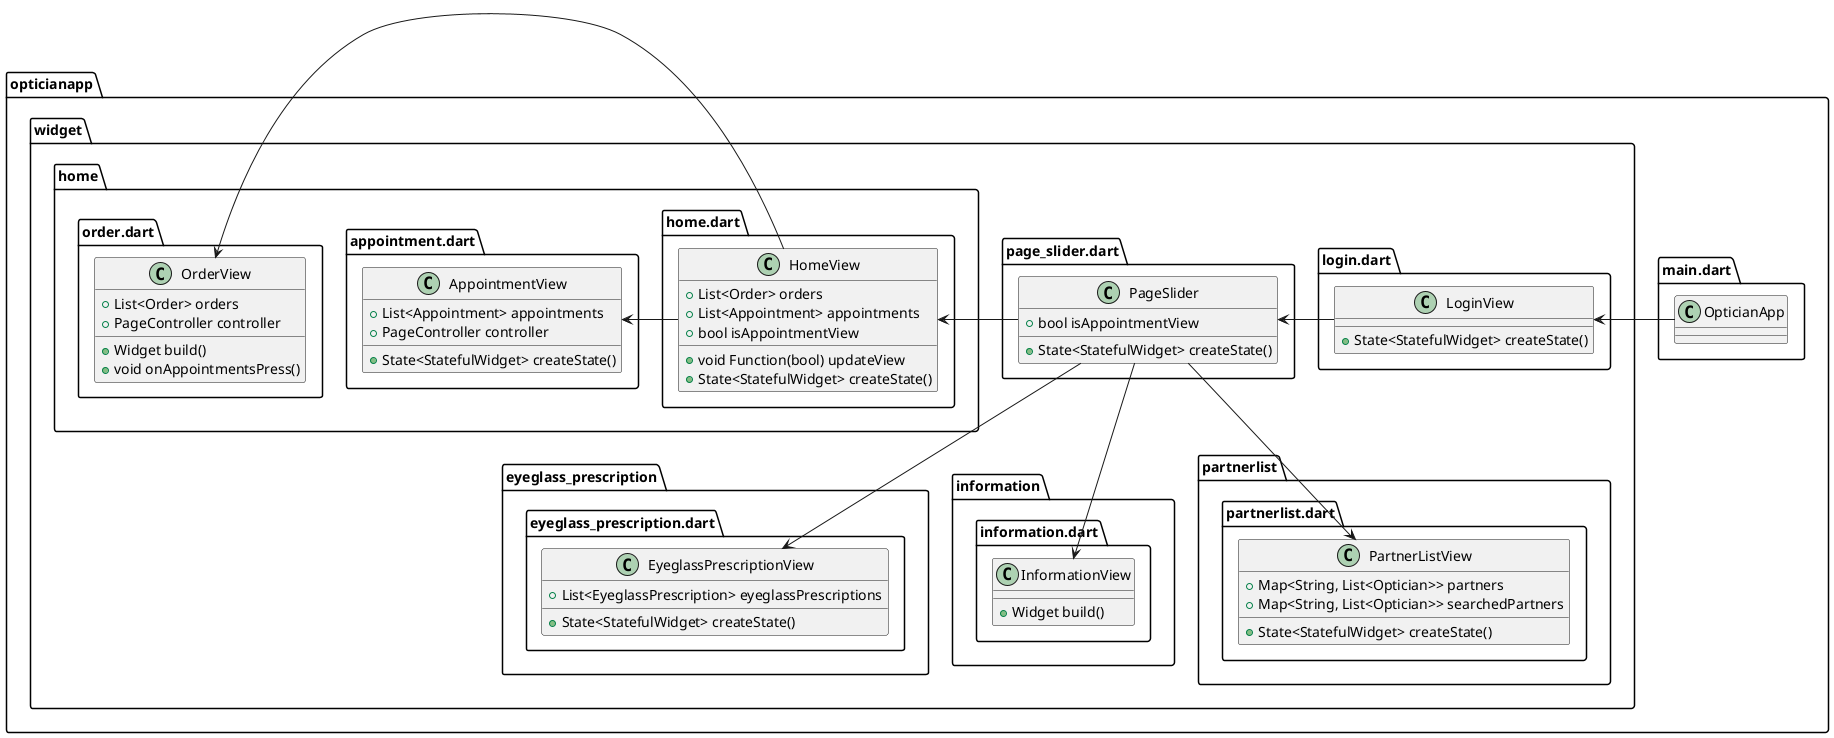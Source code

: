 @startuml
set namespaceSeparator ::

class "opticianapp::main.dart::OpticianApp"

class "opticianapp::widget::login.dart::LoginView" {
  +State<StatefulWidget> createState()
}

"opticianapp::main.dart::OpticianApp" -> "opticianapp::widget::login.dart::LoginView"

class "opticianapp::widget::page_slider.dart::PageSlider" {
  +bool isAppointmentView
  +State<StatefulWidget> createState()
}

"opticianapp::widget::login.dart::LoginView" -> "opticianapp::widget::page_slider.dart::PageSlider"

class "opticianapp::widget::home::home.dart::HomeView" {
  +List<Order> orders
  +List<Appointment> appointments
  +void Function(bool) updateView
  +bool isAppointmentView
  +State<StatefulWidget> createState()
}

"opticianapp::widget::page_slider.dart::PageSlider" -> "opticianapp::widget::home::home.dart::HomeView"

class "opticianapp::widget::home::appointment.dart::AppointmentView" {
  +List<Appointment> appointments
  +PageController controller
  +State<StatefulWidget> createState()
}

"opticianapp::widget::home::home.dart::HomeView" -> "opticianapp::widget::home::appointment.dart::AppointmentView"

class "opticianapp::widget::home::order.dart::OrderView" {
  +List<Order> orders
  +PageController controller
  +Widget build()
  +void onAppointmentsPress()
}

"opticianapp::widget::home::home.dart::HomeView" -> "opticianapp::widget::home::order.dart::OrderView"

class "opticianapp::widget::eyeglass_prescription::eyeglass_prescription.dart::EyeglassPrescriptionView" {
  +List<EyeglassPrescription> eyeglassPrescriptions
  +State<StatefulWidget> createState()
}

"opticianapp::widget::page_slider.dart::PageSlider" --> "opticianapp::widget::eyeglass_prescription::eyeglass_prescription.dart::EyeglassPrescriptionView"

class "opticianapp::widget::information::information.dart::InformationView" {
  +Widget build()
}

"opticianapp::widget::page_slider.dart::PageSlider" --> "opticianapp::widget::information::information.dart::InformationView"

class "opticianapp::widget::partnerlist::partnerlist.dart::PartnerListView" {
  +Map<String, List<Optician>> partners
  +Map<String, List<Optician>> searchedPartners
  +State<StatefulWidget> createState()
}

"opticianapp::widget::page_slider.dart::PageSlider" --> "opticianapp::widget::partnerlist::partnerlist.dart::PartnerListView"

@enduml
